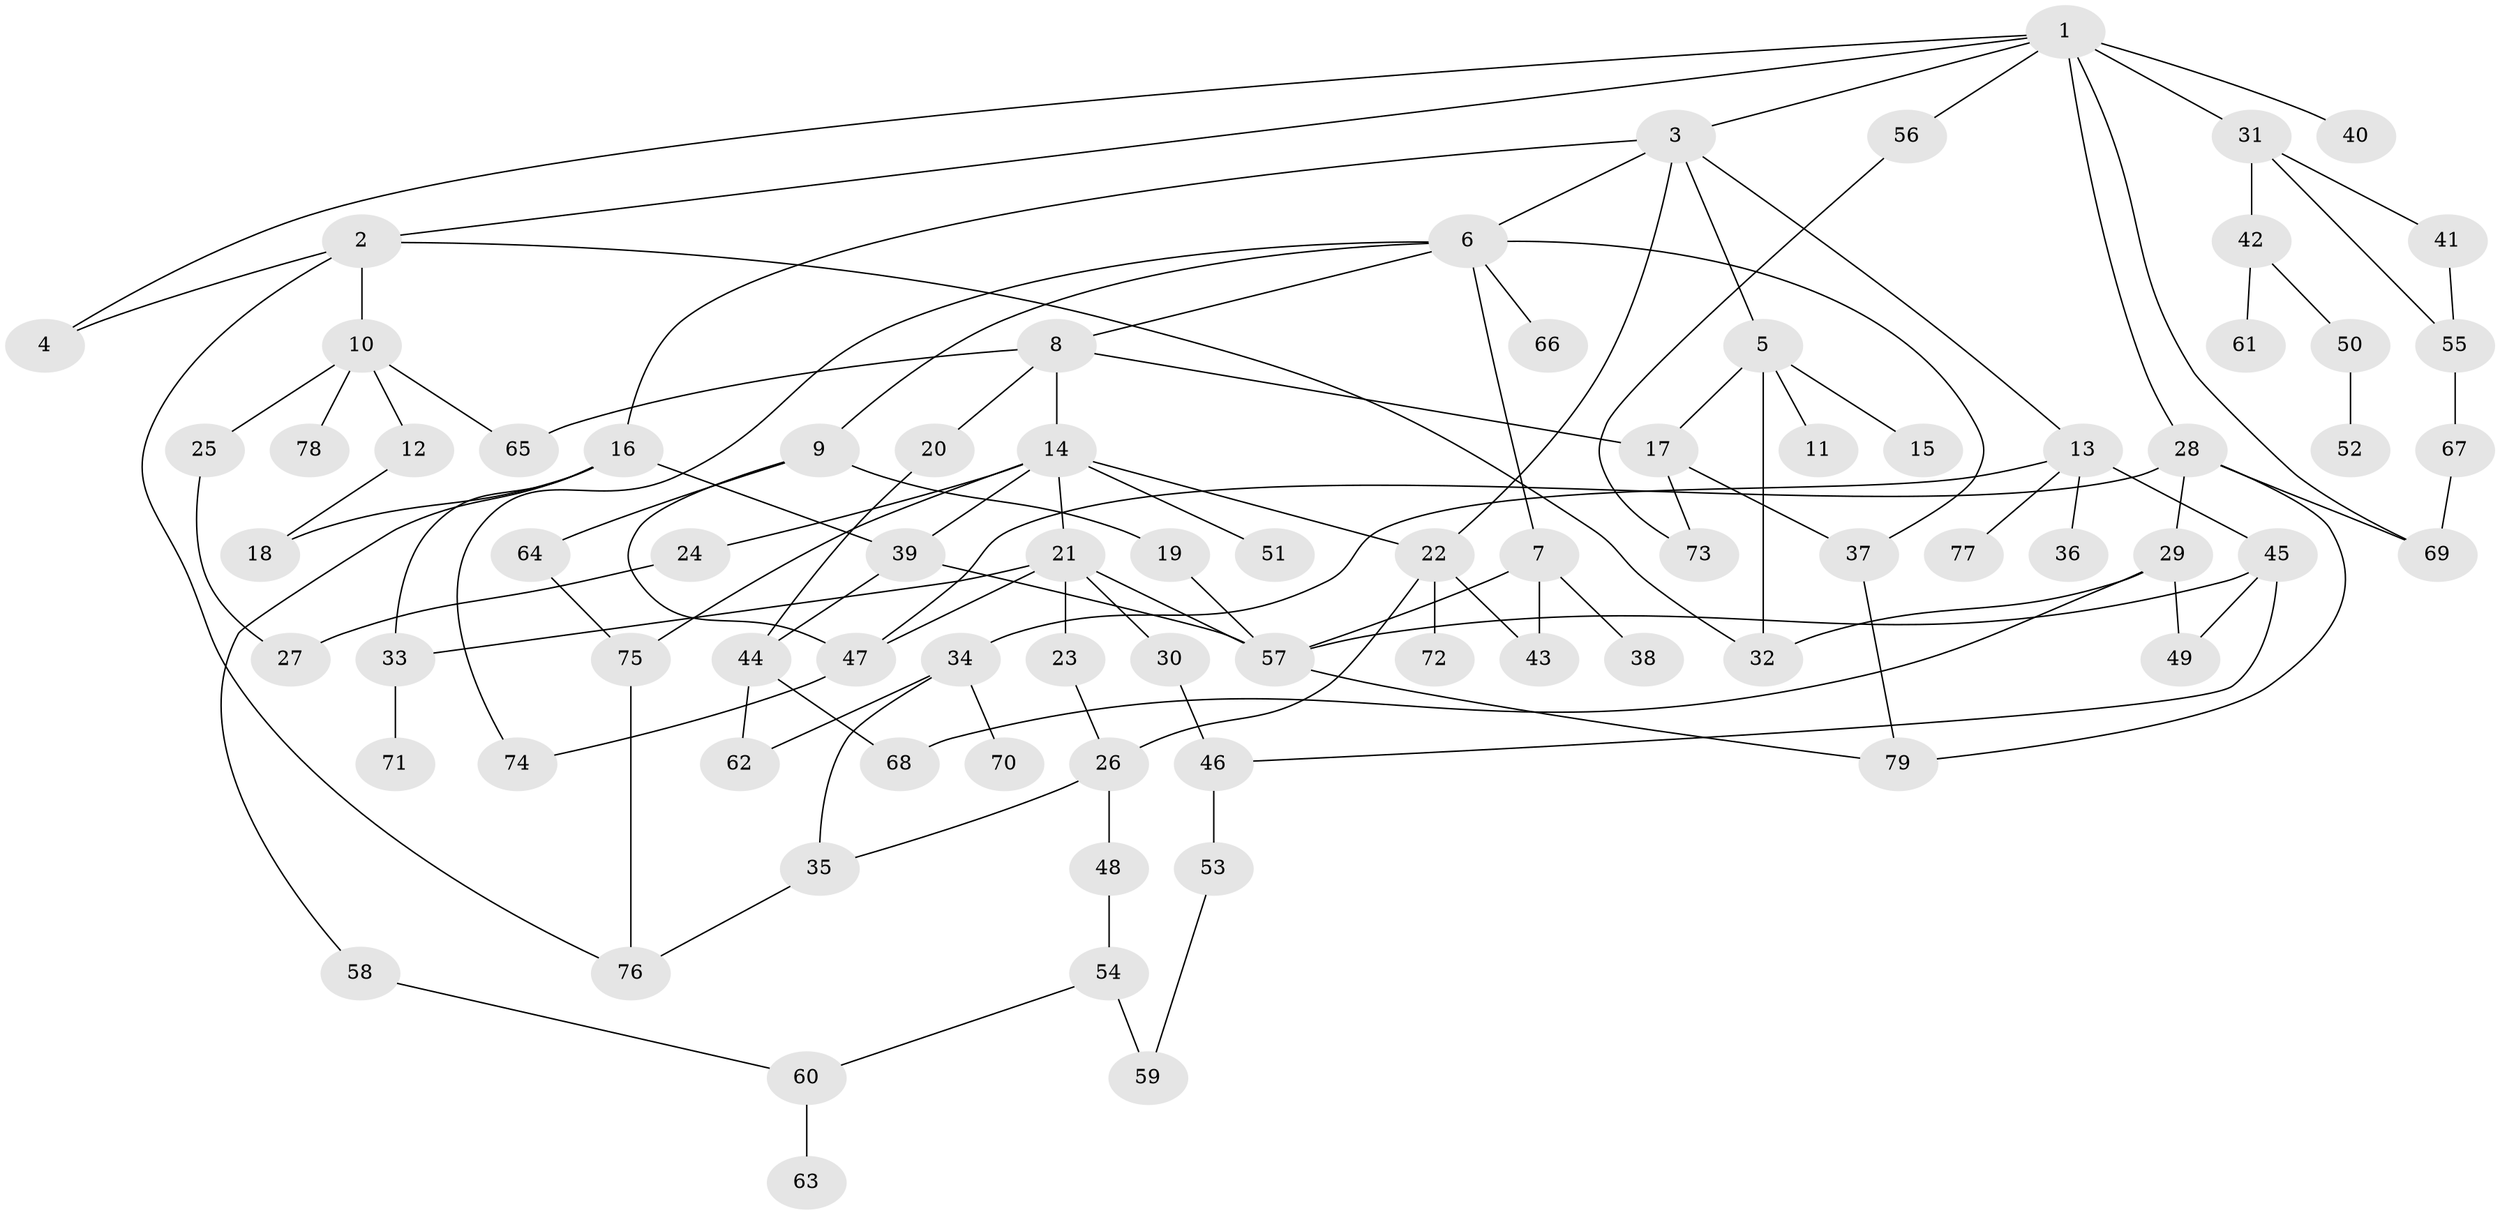 // coarse degree distribution, {3: 0.3076923076923077, 5: 0.11538461538461539, 6: 0.15384615384615385, 11: 0.07692307692307693, 4: 0.07692307692307693, 1: 0.038461538461538464, 2: 0.19230769230769232, 8: 0.038461538461538464}
// Generated by graph-tools (version 1.1) at 2025/36/03/04/25 23:36:04]
// undirected, 79 vertices, 115 edges
graph export_dot {
  node [color=gray90,style=filled];
  1;
  2;
  3;
  4;
  5;
  6;
  7;
  8;
  9;
  10;
  11;
  12;
  13;
  14;
  15;
  16;
  17;
  18;
  19;
  20;
  21;
  22;
  23;
  24;
  25;
  26;
  27;
  28;
  29;
  30;
  31;
  32;
  33;
  34;
  35;
  36;
  37;
  38;
  39;
  40;
  41;
  42;
  43;
  44;
  45;
  46;
  47;
  48;
  49;
  50;
  51;
  52;
  53;
  54;
  55;
  56;
  57;
  58;
  59;
  60;
  61;
  62;
  63;
  64;
  65;
  66;
  67;
  68;
  69;
  70;
  71;
  72;
  73;
  74;
  75;
  76;
  77;
  78;
  79;
  1 -- 2;
  1 -- 3;
  1 -- 28;
  1 -- 31;
  1 -- 40;
  1 -- 56;
  1 -- 69;
  1 -- 4;
  2 -- 4;
  2 -- 10;
  2 -- 32;
  2 -- 76;
  3 -- 5;
  3 -- 6;
  3 -- 13;
  3 -- 16;
  3 -- 22;
  5 -- 11;
  5 -- 15;
  5 -- 17;
  5 -- 32;
  6 -- 7;
  6 -- 8;
  6 -- 9;
  6 -- 37;
  6 -- 66;
  6 -- 74;
  7 -- 38;
  7 -- 57;
  7 -- 43;
  8 -- 14;
  8 -- 20;
  8 -- 65;
  8 -- 17;
  9 -- 19;
  9 -- 64;
  9 -- 47;
  10 -- 12;
  10 -- 25;
  10 -- 65;
  10 -- 78;
  12 -- 18;
  13 -- 34;
  13 -- 36;
  13 -- 45;
  13 -- 77;
  14 -- 21;
  14 -- 24;
  14 -- 51;
  14 -- 75;
  14 -- 39;
  14 -- 22;
  16 -- 18;
  16 -- 39;
  16 -- 58;
  16 -- 33;
  17 -- 37;
  17 -- 73;
  19 -- 57;
  20 -- 44;
  21 -- 23;
  21 -- 30;
  21 -- 33;
  21 -- 47;
  21 -- 57;
  22 -- 26;
  22 -- 43;
  22 -- 72;
  23 -- 26;
  24 -- 27;
  25 -- 27;
  26 -- 48;
  26 -- 35;
  28 -- 29;
  28 -- 47;
  28 -- 79;
  28 -- 69;
  29 -- 49;
  29 -- 68;
  29 -- 32;
  30 -- 46;
  31 -- 41;
  31 -- 42;
  31 -- 55;
  33 -- 71;
  34 -- 35;
  34 -- 70;
  34 -- 62;
  35 -- 76;
  37 -- 79;
  39 -- 44;
  39 -- 57;
  41 -- 55;
  42 -- 50;
  42 -- 61;
  44 -- 62;
  44 -- 68;
  45 -- 46;
  45 -- 49;
  45 -- 57;
  46 -- 53;
  47 -- 74;
  48 -- 54;
  50 -- 52;
  53 -- 59;
  54 -- 60;
  54 -- 59;
  55 -- 67;
  56 -- 73;
  57 -- 79;
  58 -- 60;
  60 -- 63;
  64 -- 75;
  67 -- 69;
  75 -- 76;
}
